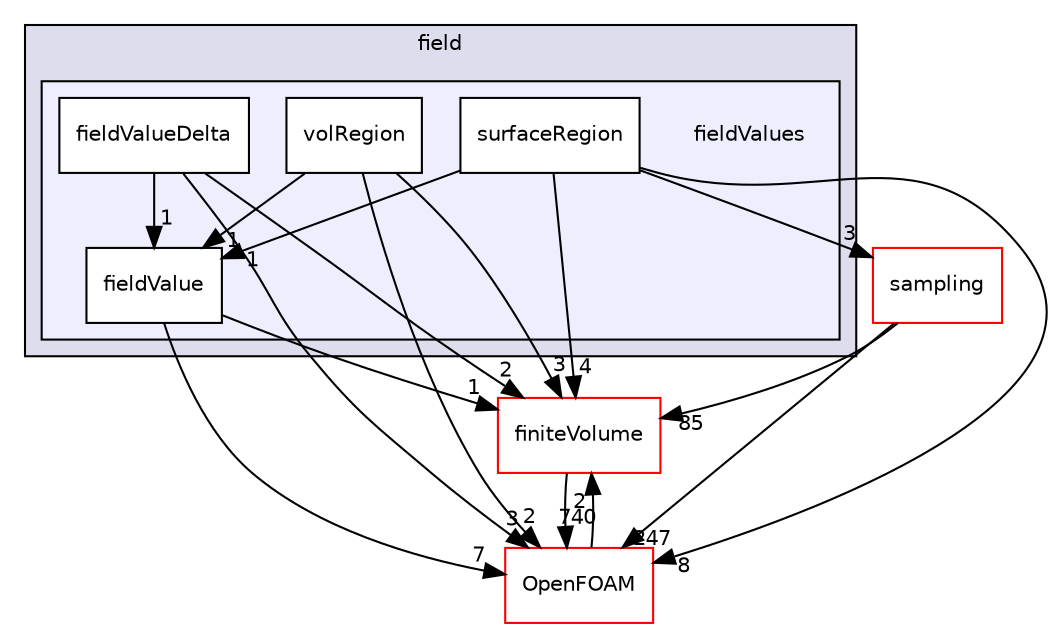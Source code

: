 digraph "src/functionObjects/field/fieldValues" {
  bgcolor=transparent;
  compound=true
  node [ fontsize="10", fontname="Helvetica"];
  edge [ labelfontsize="10", labelfontname="Helvetica"];
  subgraph clusterdir_bae024cac12ddc6733a616261920a91f {
    graph [ bgcolor="#ddddee", pencolor="black", label="field" fontname="Helvetica", fontsize="10", URL="dir_bae024cac12ddc6733a616261920a91f.html"]
  subgraph clusterdir_e7bdba62d866621d8e2ff8ee2457cfce {
    graph [ bgcolor="#eeeeff", pencolor="black", label="" URL="dir_e7bdba62d866621d8e2ff8ee2457cfce.html"];
    dir_e7bdba62d866621d8e2ff8ee2457cfce [shape=plaintext label="fieldValues"];
    dir_0bb64bf1d9a0fe4fdd1408a8a51458da [shape=box label="fieldValue" color="black" fillcolor="white" style="filled" URL="dir_0bb64bf1d9a0fe4fdd1408a8a51458da.html"];
    dir_38cfc9d8261fe83065148391c1b911d5 [shape=box label="fieldValueDelta" color="black" fillcolor="white" style="filled" URL="dir_38cfc9d8261fe83065148391c1b911d5.html"];
    dir_7d24755e8583be6e3a01c15b9eadc096 [shape=box label="surfaceRegion" color="black" fillcolor="white" style="filled" URL="dir_7d24755e8583be6e3a01c15b9eadc096.html"];
    dir_3930fe1ada84f91e8042fc436be30e29 [shape=box label="volRegion" color="black" fillcolor="white" style="filled" URL="dir_3930fe1ada84f91e8042fc436be30e29.html"];
  }
  }
  dir_9bd15774b555cf7259a6fa18f99fe99b [shape=box label="finiteVolume" color="red" URL="dir_9bd15774b555cf7259a6fa18f99fe99b.html"];
  dir_24a3817a3c61c11f04a0a72057522f4f [shape=box label="sampling" color="red" URL="dir_24a3817a3c61c11f04a0a72057522f4f.html"];
  dir_c5473ff19b20e6ec4dfe5c310b3778a8 [shape=box label="OpenFOAM" color="red" URL="dir_c5473ff19b20e6ec4dfe5c310b3778a8.html"];
  dir_9bd15774b555cf7259a6fa18f99fe99b->dir_c5473ff19b20e6ec4dfe5c310b3778a8 [headlabel="740", labeldistance=1.5 headhref="dir_000873_001927.html"];
  dir_24a3817a3c61c11f04a0a72057522f4f->dir_9bd15774b555cf7259a6fa18f99fe99b [headlabel="85", labeldistance=1.5 headhref="dir_002649_000873.html"];
  dir_24a3817a3c61c11f04a0a72057522f4f->dir_c5473ff19b20e6ec4dfe5c310b3778a8 [headlabel="247", labeldistance=1.5 headhref="dir_002649_001927.html"];
  dir_38cfc9d8261fe83065148391c1b911d5->dir_9bd15774b555cf7259a6fa18f99fe99b [headlabel="2", labeldistance=1.5 headhref="dir_001260_000873.html"];
  dir_38cfc9d8261fe83065148391c1b911d5->dir_c5473ff19b20e6ec4dfe5c310b3778a8 [headlabel="3", labeldistance=1.5 headhref="dir_001260_001927.html"];
  dir_38cfc9d8261fe83065148391c1b911d5->dir_0bb64bf1d9a0fe4fdd1408a8a51458da [headlabel="1", labeldistance=1.5 headhref="dir_001260_001259.html"];
  dir_3930fe1ada84f91e8042fc436be30e29->dir_9bd15774b555cf7259a6fa18f99fe99b [headlabel="3", labeldistance=1.5 headhref="dir_001262_000873.html"];
  dir_3930fe1ada84f91e8042fc436be30e29->dir_c5473ff19b20e6ec4dfe5c310b3778a8 [headlabel="2", labeldistance=1.5 headhref="dir_001262_001927.html"];
  dir_3930fe1ada84f91e8042fc436be30e29->dir_0bb64bf1d9a0fe4fdd1408a8a51458da [headlabel="1", labeldistance=1.5 headhref="dir_001262_001259.html"];
  dir_7d24755e8583be6e3a01c15b9eadc096->dir_9bd15774b555cf7259a6fa18f99fe99b [headlabel="4", labeldistance=1.5 headhref="dir_001261_000873.html"];
  dir_7d24755e8583be6e3a01c15b9eadc096->dir_24a3817a3c61c11f04a0a72057522f4f [headlabel="3", labeldistance=1.5 headhref="dir_001261_002649.html"];
  dir_7d24755e8583be6e3a01c15b9eadc096->dir_c5473ff19b20e6ec4dfe5c310b3778a8 [headlabel="8", labeldistance=1.5 headhref="dir_001261_001927.html"];
  dir_7d24755e8583be6e3a01c15b9eadc096->dir_0bb64bf1d9a0fe4fdd1408a8a51458da [headlabel="1", labeldistance=1.5 headhref="dir_001261_001259.html"];
  dir_c5473ff19b20e6ec4dfe5c310b3778a8->dir_9bd15774b555cf7259a6fa18f99fe99b [headlabel="2", labeldistance=1.5 headhref="dir_001927_000873.html"];
  dir_0bb64bf1d9a0fe4fdd1408a8a51458da->dir_9bd15774b555cf7259a6fa18f99fe99b [headlabel="1", labeldistance=1.5 headhref="dir_001259_000873.html"];
  dir_0bb64bf1d9a0fe4fdd1408a8a51458da->dir_c5473ff19b20e6ec4dfe5c310b3778a8 [headlabel="7", labeldistance=1.5 headhref="dir_001259_001927.html"];
}
